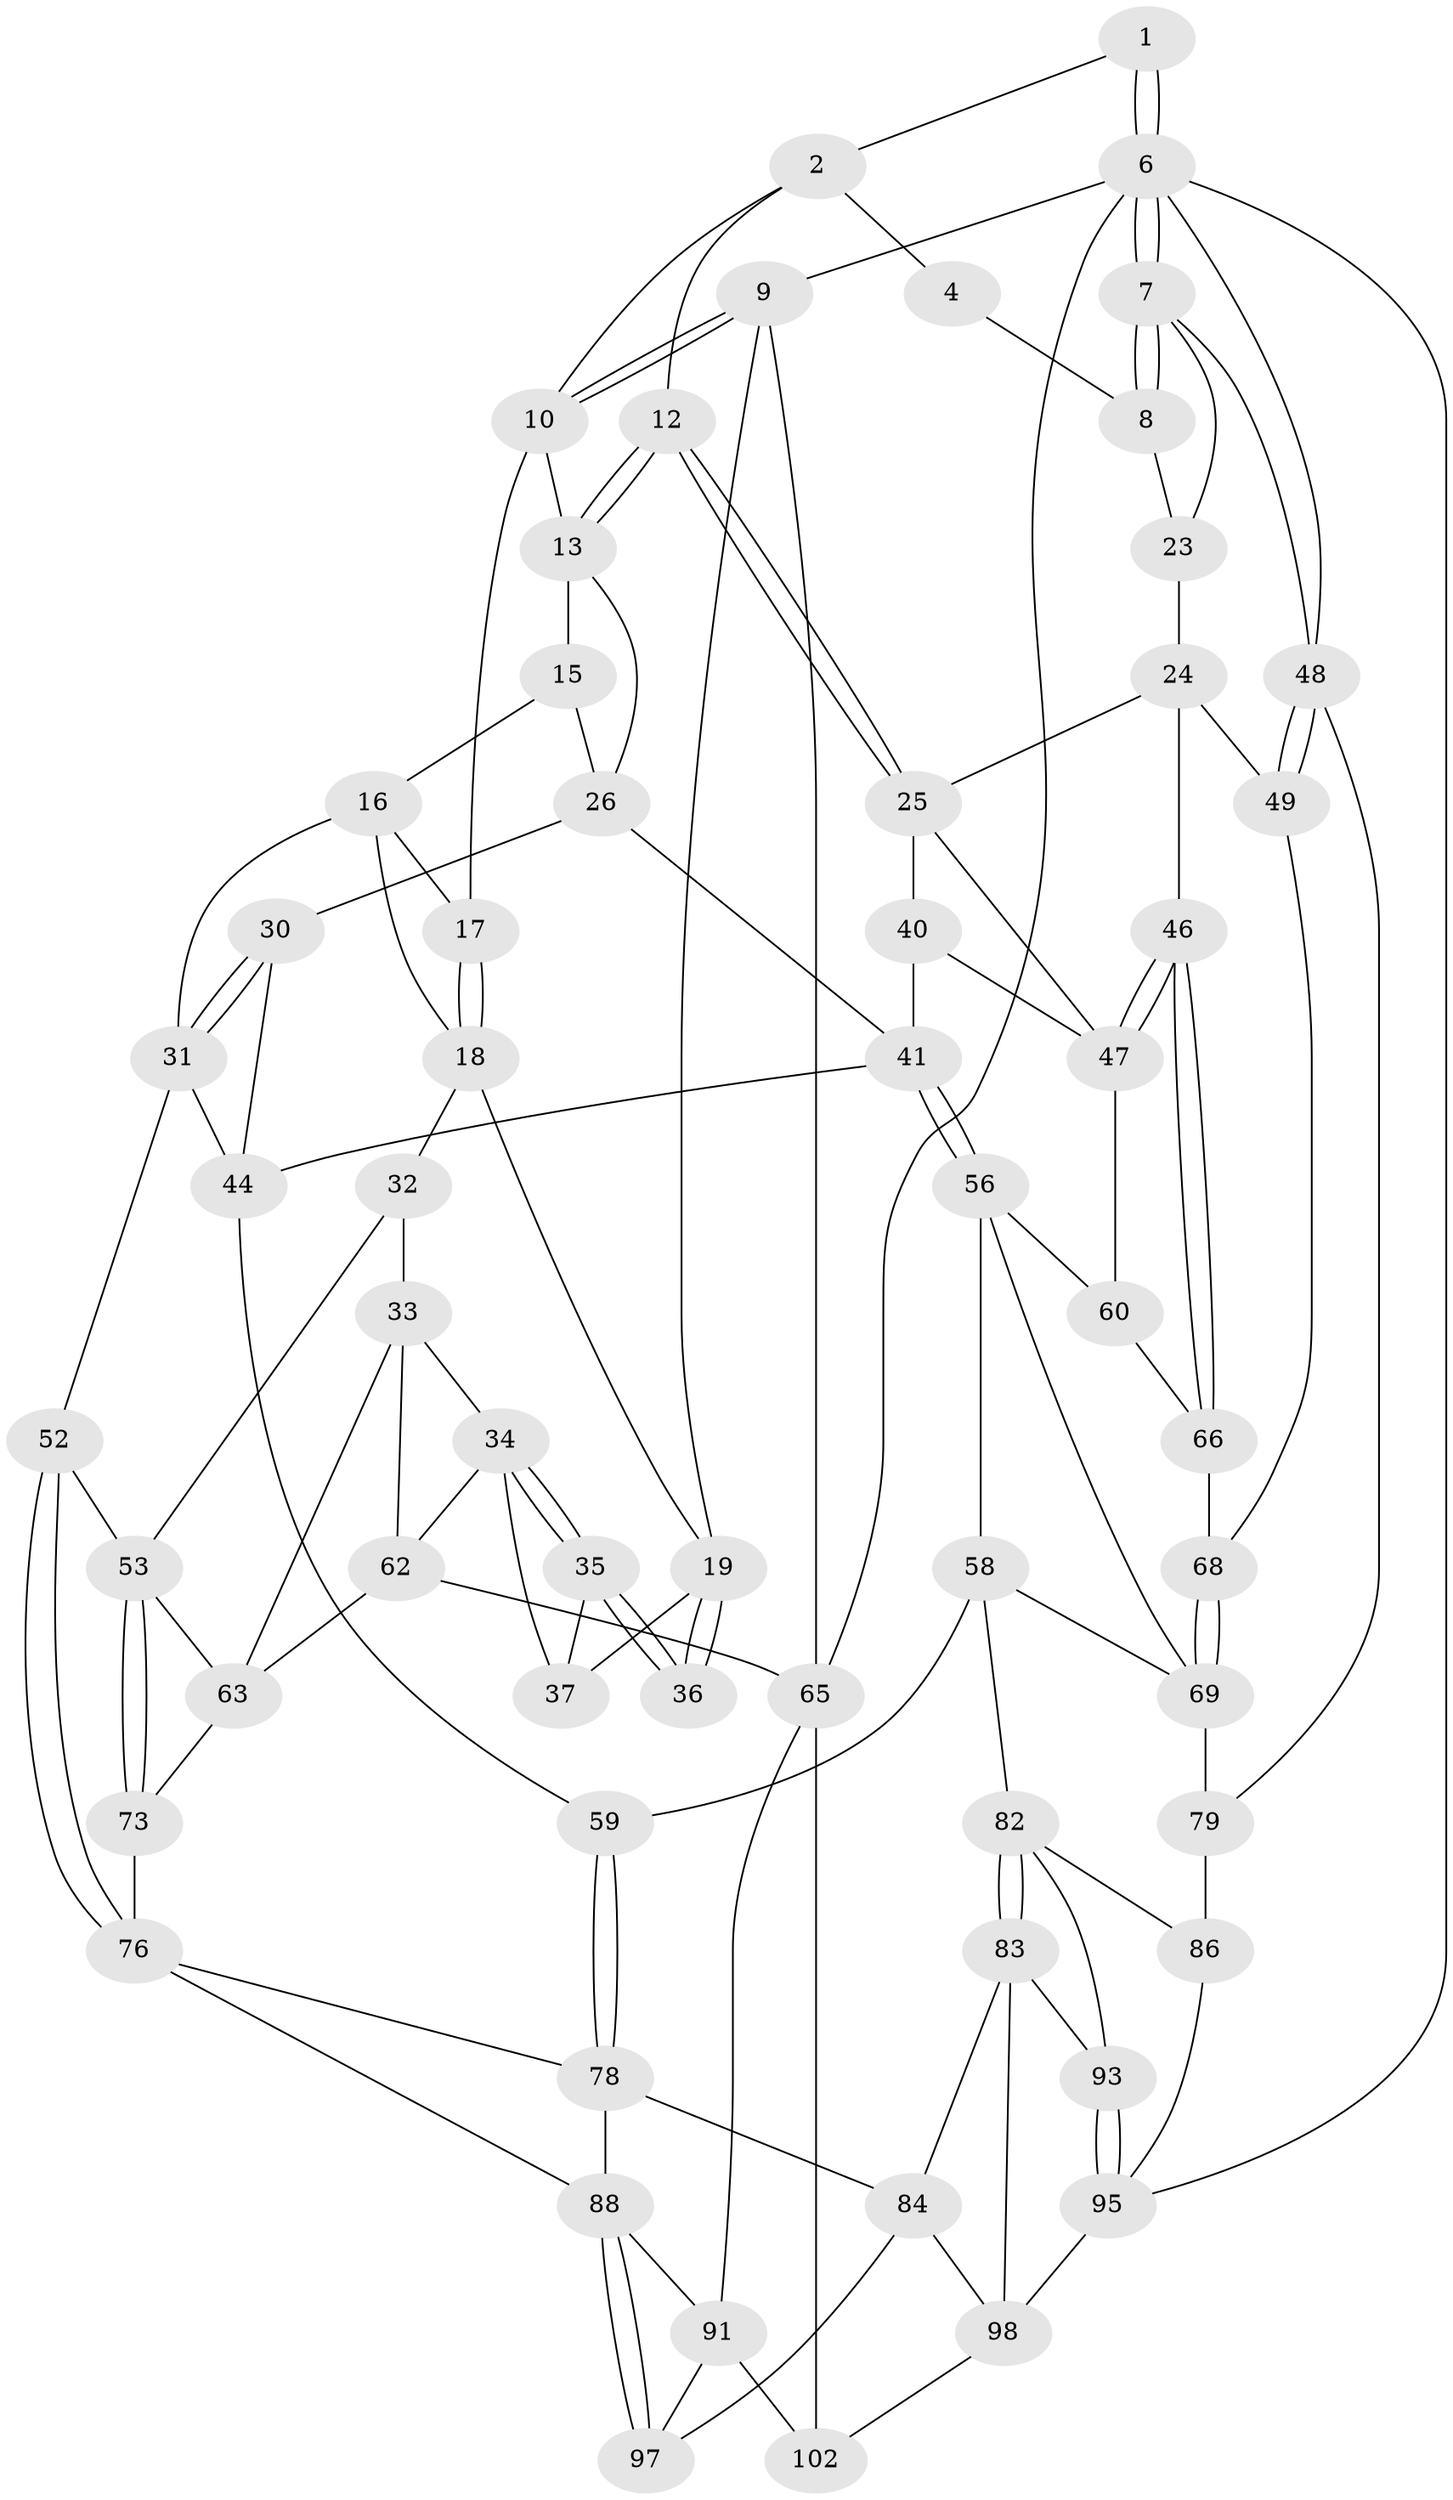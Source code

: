 // original degree distribution, {3: 0.029411764705882353, 4: 0.22549019607843138, 6: 0.22549019607843138, 5: 0.5196078431372549}
// Generated by graph-tools (version 1.1) at 2025/11/02/27/25 16:11:57]
// undirected, 61 vertices, 131 edges
graph export_dot {
graph [start="1"]
  node [color=gray90,style=filled];
  1 [pos="+0.9888210665772775+0"];
  2 [pos="+0.6322124906421124+0",super="+3"];
  4 [pos="+0.8085867620256193+0.09999559342118255",super="+5"];
  6 [pos="+1+0",super="+74"];
  7 [pos="+1+0.17681089484135343",super="+22"];
  8 [pos="+0.9217314676600948+0.10706674253525102",super="+21"];
  9 [pos="+0+0"];
  10 [pos="+0+0",super="+11"];
  12 [pos="+0.7287627711114598+0.1960161390844887"];
  13 [pos="+0.6706582989762986+0.16722386901652606",super="+14"];
  15 [pos="+0.4217646601400229+0.10020109641008985"];
  16 [pos="+0.31323892973341616+0.15184245997832757",super="+28"];
  17 [pos="+0.14996337173408966+0.0041312474827674694"];
  18 [pos="+0.14776224395078325+0.19151682024486555",super="+29"];
  19 [pos="+0.10450931970504787+0.2069665430002004",super="+20"];
  23 [pos="+0.8974302877822901+0.2197592217043244"];
  24 [pos="+0.8098306321951286+0.25176296420786354",super="+45"];
  25 [pos="+0.7303065222693754+0.19933224594451918",super="+39"];
  26 [pos="+0.6634599141795661+0.17079511049291",super="+27"];
  30 [pos="+0.4864244290830335+0.24521252683756892"];
  31 [pos="+0.3925454689019374+0.345260849677862",super="+51"];
  32 [pos="+0.1958694106370588+0.31992869033331245"];
  33 [pos="+0.09161925413350556+0.3338541037902497",super="+61"];
  34 [pos="+0.07377734167080637+0.3002106581523922",super="+43"];
  35 [pos="+0.07392274222604135+0.2950265255077899",super="+38"];
  36 [pos="+0.09390630701351223+0.21801108060203658"];
  37 [pos="+0+0.16697590290816053"];
  40 [pos="+0.6675785372967081+0.2993073660252925"];
  41 [pos="+0.582600567686096+0.33449234403408784",super="+42"];
  44 [pos="+0.5704156444206889+0.326765053643621",super="+55"];
  46 [pos="+0.8159067057760003+0.4341919974097438"];
  47 [pos="+0.7170900567539262+0.3960135448764332",super="+50"];
  48 [pos="+1+0.3298224779076797",super="+75"];
  49 [pos="+1+0.33557625938802776"];
  52 [pos="+0.386798642209383+0.46039680234325253"];
  53 [pos="+0.3147986129557575+0.46953783589432513",super="+54"];
  56 [pos="+0.6146874924882212+0.44059200008439964",super="+57"];
  58 [pos="+0.5323423513422457+0.516924433421684",super="+81"];
  59 [pos="+0.5058431521254544+0.5167474081485871"];
  60 [pos="+0.62357525394088+0.43647991569715794"];
  62 [pos="+0+0.42679084943172674",super="+64"];
  63 [pos="+0.11784481640768811+0.47612091009843577",super="+72"];
  65 [pos="+0+1",super="+92"];
  66 [pos="+0.8176591702501548+0.4486683261431467",super="+67"];
  68 [pos="+0.8302143127482899+0.550244169751604",super="+71"];
  69 [pos="+0.8253186563957196+0.5873627478595288",super="+70"];
  73 [pos="+0.1548911713721128+0.6266954699185446"];
  76 [pos="+0.3274165826552046+0.6513121429226203",super="+77"];
  78 [pos="+0.47407317727975407+0.6164455391093259",super="+85"];
  79 [pos="+0.9175316878309081+0.6240985913439485",super="+80"];
  82 [pos="+0.6225465302073679+0.738390684270594",super="+87"];
  83 [pos="+0.5996917016455469+0.7539145227869063",super="+94"];
  84 [pos="+0.5880475933723796+0.7594107929444409",super="+96"];
  86 [pos="+0.7731183823119641+0.7004002493645901",super="+90"];
  88 [pos="+0.38114410976682966+0.7731510727133957",super="+89"];
  91 [pos="+0.025919632911603385+1",super="+100"];
  93 [pos="+0.7345675890794373+0.8378236938529726"];
  95 [pos="+1+1",super="+101"];
  97 [pos="+0.3835608913869216+0.786184326910554"];
  98 [pos="+0.606684803505893+1",super="+99"];
  102 [pos="+0.49277343611615765+1"];
  1 -- 2;
  1 -- 6;
  1 -- 6;
  2 -- 4;
  2 -- 12;
  2 -- 10;
  4 -- 8 [weight=2];
  6 -- 7;
  6 -- 7;
  6 -- 9;
  6 -- 65;
  6 -- 95;
  6 -- 48;
  7 -- 8;
  7 -- 8;
  7 -- 48;
  7 -- 23;
  8 -- 23;
  9 -- 10;
  9 -- 10;
  9 -- 65;
  9 -- 19;
  10 -- 17;
  10 -- 13;
  12 -- 13;
  12 -- 13;
  12 -- 25;
  12 -- 25;
  13 -- 26;
  13 -- 15;
  15 -- 16;
  15 -- 26;
  16 -- 17;
  16 -- 31;
  16 -- 18;
  17 -- 18;
  17 -- 18;
  18 -- 19;
  18 -- 32;
  19 -- 36;
  19 -- 36;
  19 -- 37;
  23 -- 24;
  24 -- 25;
  24 -- 49;
  24 -- 46;
  25 -- 40;
  25 -- 47;
  26 -- 41;
  26 -- 30;
  30 -- 31;
  30 -- 31;
  30 -- 44;
  31 -- 44;
  31 -- 52;
  32 -- 33;
  32 -- 53;
  33 -- 34;
  33 -- 62;
  33 -- 63;
  34 -- 35;
  34 -- 35;
  34 -- 37;
  34 -- 62;
  35 -- 36;
  35 -- 36;
  35 -- 37;
  40 -- 41;
  40 -- 47;
  41 -- 56;
  41 -- 56;
  41 -- 44;
  44 -- 59;
  46 -- 47;
  46 -- 47;
  46 -- 66;
  46 -- 66;
  47 -- 60;
  48 -- 49;
  48 -- 49;
  48 -- 79;
  49 -- 68;
  52 -- 53;
  52 -- 76;
  52 -- 76;
  53 -- 73;
  53 -- 73;
  53 -- 63;
  56 -- 60;
  56 -- 58;
  56 -- 69;
  58 -- 59;
  58 -- 82;
  58 -- 69;
  59 -- 78;
  59 -- 78;
  60 -- 66;
  62 -- 65;
  62 -- 63;
  63 -- 73;
  65 -- 91;
  65 -- 102;
  66 -- 68 [weight=2];
  68 -- 69;
  68 -- 69;
  69 -- 79;
  73 -- 76;
  76 -- 78;
  76 -- 88;
  78 -- 88;
  78 -- 84;
  79 -- 86 [weight=2];
  82 -- 83;
  82 -- 83;
  82 -- 93;
  82 -- 86;
  83 -- 84;
  83 -- 98;
  83 -- 93;
  84 -- 97;
  84 -- 98;
  86 -- 95;
  88 -- 97;
  88 -- 97;
  88 -- 91;
  91 -- 97;
  91 -- 102;
  93 -- 95;
  93 -- 95;
  95 -- 98;
  98 -- 102;
}
